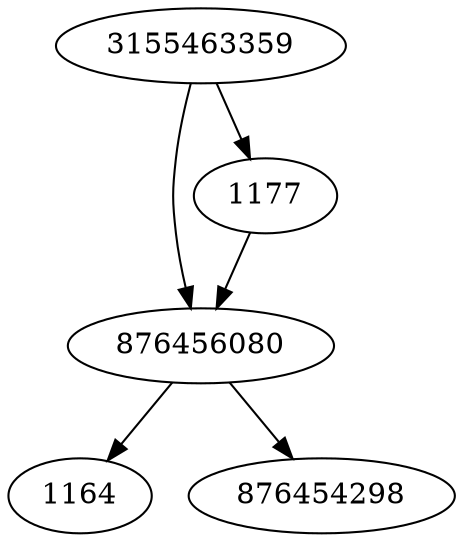 strict digraph  {
1164;
876456080;
1177;
876454298;
3155463359;
876456080 -> 876454298;
876456080 -> 1164;
1177 -> 876456080;
3155463359 -> 1177;
3155463359 -> 876456080;
}
